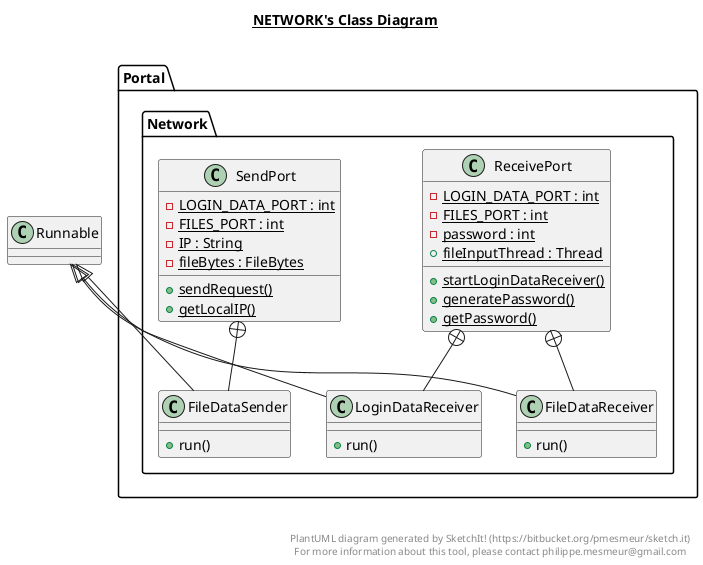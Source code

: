 @startuml

title __NETWORK's Class Diagram__\n

  package Portal.Network {
    class ReceivePort {
        {static} - LOGIN_DATA_PORT : int
        {static} - FILES_PORT : int
        {static} - password : int
        {static} + fileInputThread : Thread
        {static} + startLoginDataReceiver()
        {static} + generatePassword()
        {static} + getPassword()
    }
  }
  

  package Portal.Network {
    class LoginDataReceiver {
        + run()
    }
  }
  

  package Portal.Network {
    class FileDataReceiver {
        + run()
    }
  }
  

  package Portal.Network {
    class SendPort {
        {static} - LOGIN_DATA_PORT : int
        {static} - FILES_PORT : int
        {static} - IP : String
        {static} - fileBytes : FileBytes
        {static} + sendRequest()
        {static} + getLocalIP()
    }
  }
  

  package Portal.Network {
    class FileDataSender {
        + run()
    }
  }
  

  ReceivePort +-down- LoginDataReceiver
  ReceivePort +-down- FileDataReceiver
  LoginDataReceiver -up-|> Runnable
  FileDataReceiver -up-|> Runnable
  SendPort +-down- FileDataSender
  FileDataSender -up-|> Runnable


right footer


PlantUML diagram generated by SketchIt! (https://bitbucket.org/pmesmeur/sketch.it)
For more information about this tool, please contact philippe.mesmeur@gmail.com
endfooter

@enduml

